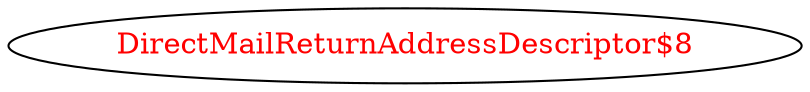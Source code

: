 digraph dependencyGraph {
 concentrate=true;
 ranksep="2.0";
 rankdir="LR"; 
 splines="ortho";
"DirectMailReturnAddressDescriptor$8" [fontcolor="red"];
}